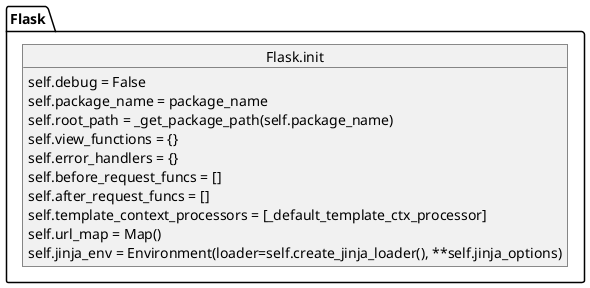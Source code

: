 @startuml Flask 0.1

' https://www.planttext.com/

object Flask.init {
    self.debug = False
    self.package_name = package_name
    self.root_path = _get_package_path(self.package_name)
    self.view_functions = {}
    self.error_handlers = {}
    self.before_request_funcs = []
    self.after_request_funcs = []
    self.template_context_processors = [_default_template_ctx_processor]
    self.url_map = Map()
    self.jinja_env = Environment(loader=self.create_jinja_loader(), **self.jinja_options)
}

@enduml